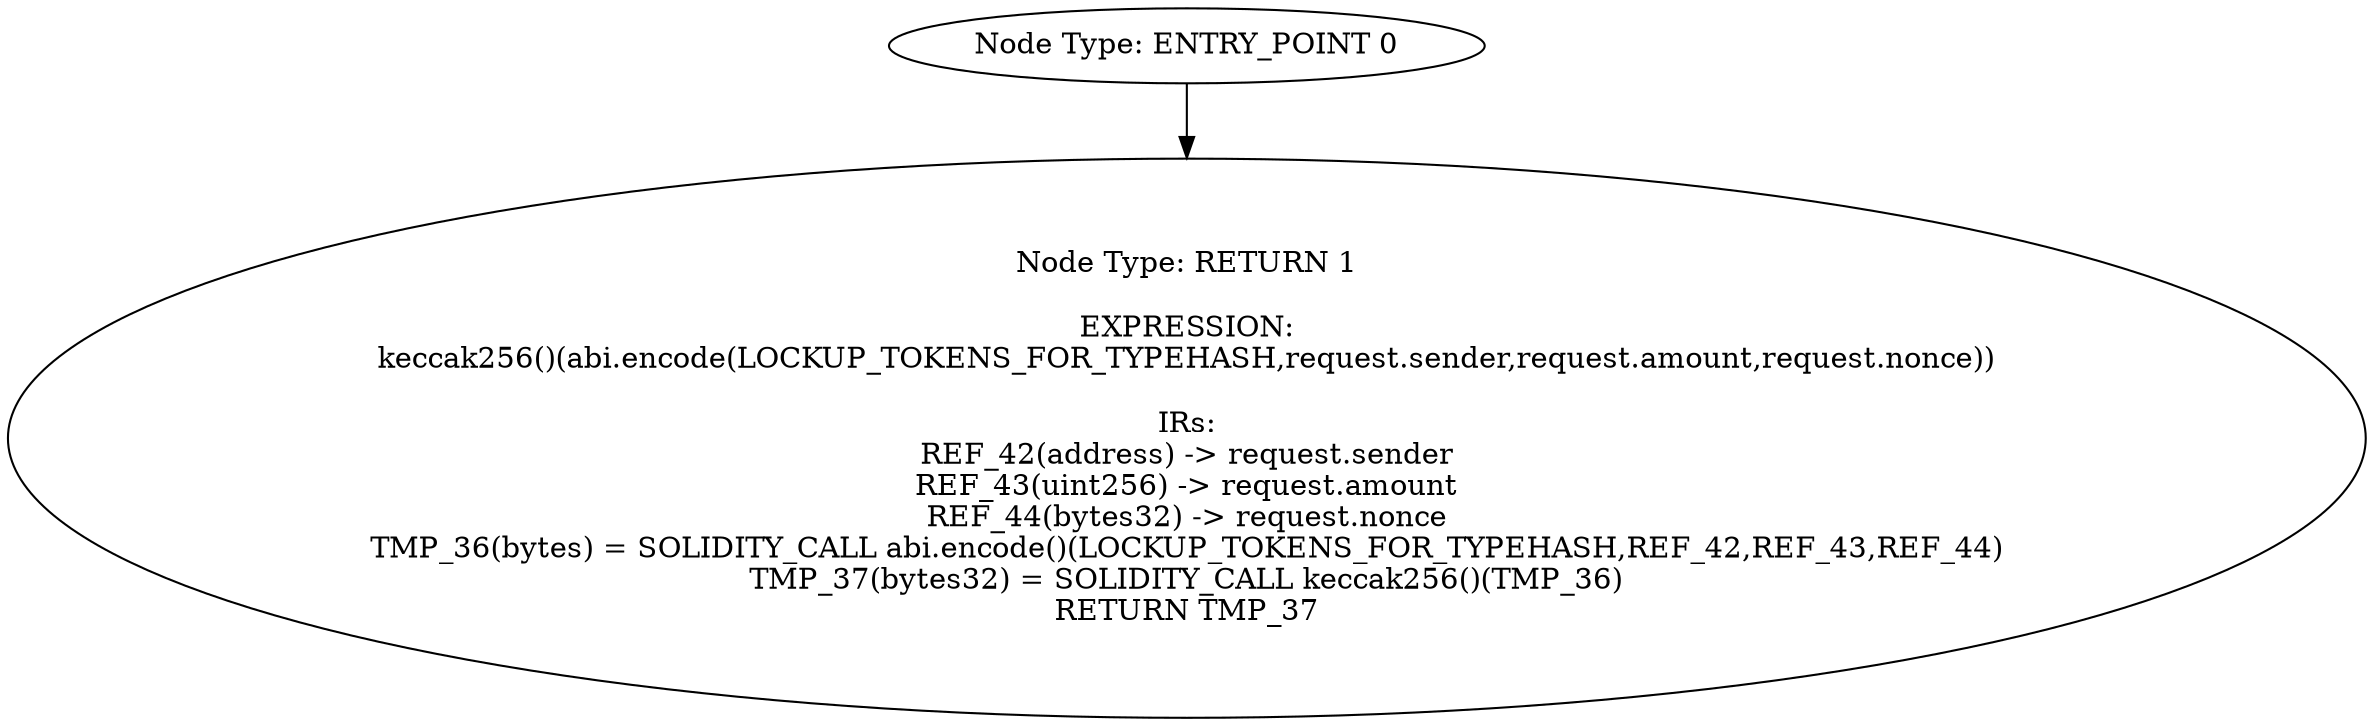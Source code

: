 digraph{
0[label="Node Type: ENTRY_POINT 0
"];
0->1;
1[label="Node Type: RETURN 1

EXPRESSION:
keccak256()(abi.encode(LOCKUP_TOKENS_FOR_TYPEHASH,request.sender,request.amount,request.nonce))

IRs:
REF_42(address) -> request.sender
REF_43(uint256) -> request.amount
REF_44(bytes32) -> request.nonce
TMP_36(bytes) = SOLIDITY_CALL abi.encode()(LOCKUP_TOKENS_FOR_TYPEHASH,REF_42,REF_43,REF_44)
TMP_37(bytes32) = SOLIDITY_CALL keccak256()(TMP_36)
RETURN TMP_37"];
}
